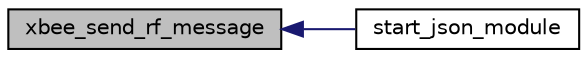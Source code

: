 digraph "xbee_send_rf_message"
{
  edge [fontname="Helvetica",fontsize="10",labelfontname="Helvetica",labelfontsize="10"];
  node [fontname="Helvetica",fontsize="10",shape=record];
  rankdir="LR";
  Node1 [label="xbee_send_rf_message",height=0.2,width=0.4,color="black", fillcolor="grey75", style="filled", fontcolor="black"];
  Node1 -> Node2 [dir="back",color="midnightblue",fontsize="10",style="solid",fontname="Helvetica"];
  Node2 [label="start_json_module",height=0.2,width=0.4,color="black", fillcolor="white", style="filled",URL="$group___s_h_e_l_l.html#ga94adf30e56c9e48af192da843e45100c",tooltip="Starting shell thread. "];
}
